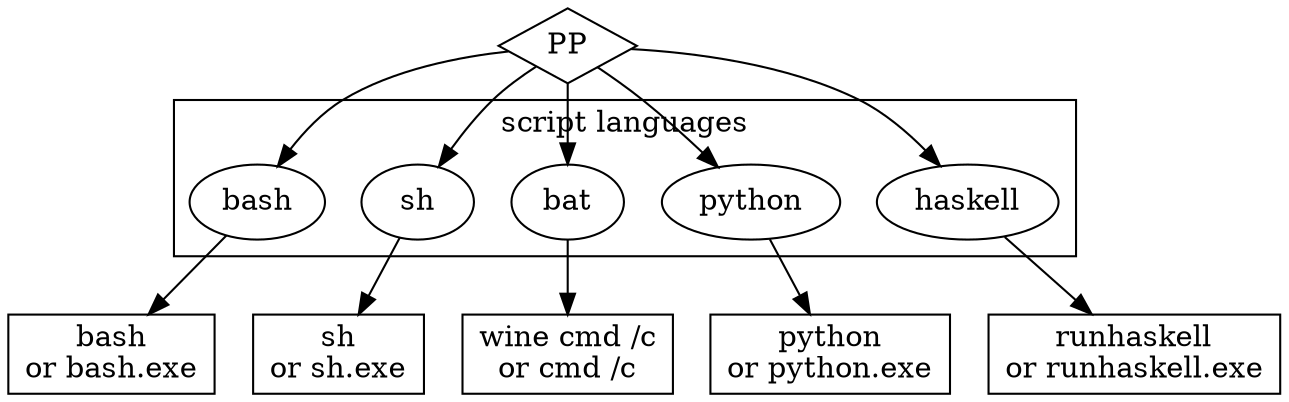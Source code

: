 

digraph {

    subgraph cluster_cmd {
        label = "script languages"
        bash sh bat python haskell
    }

    PP [shape=diamond]
    bash sh bat python haskell
    Bash [shape=box label="bash\nor bash.exe"]
    Sh [shape=box label="sh\nor sh.exe"]
    Bat [shape=box label="wine cmd /c\nor cmd /c"]
    Python [shape=box label="python\nor python.exe"]
    Haskell [shape=box label="runhaskell\nor runhaskell.exe"]

    PP -> {bash sh bat python haskell}
    bash -> Bash
    sh -> Sh
    bat -> Bat
    python -> Python
    haskell -> Haskell
}


